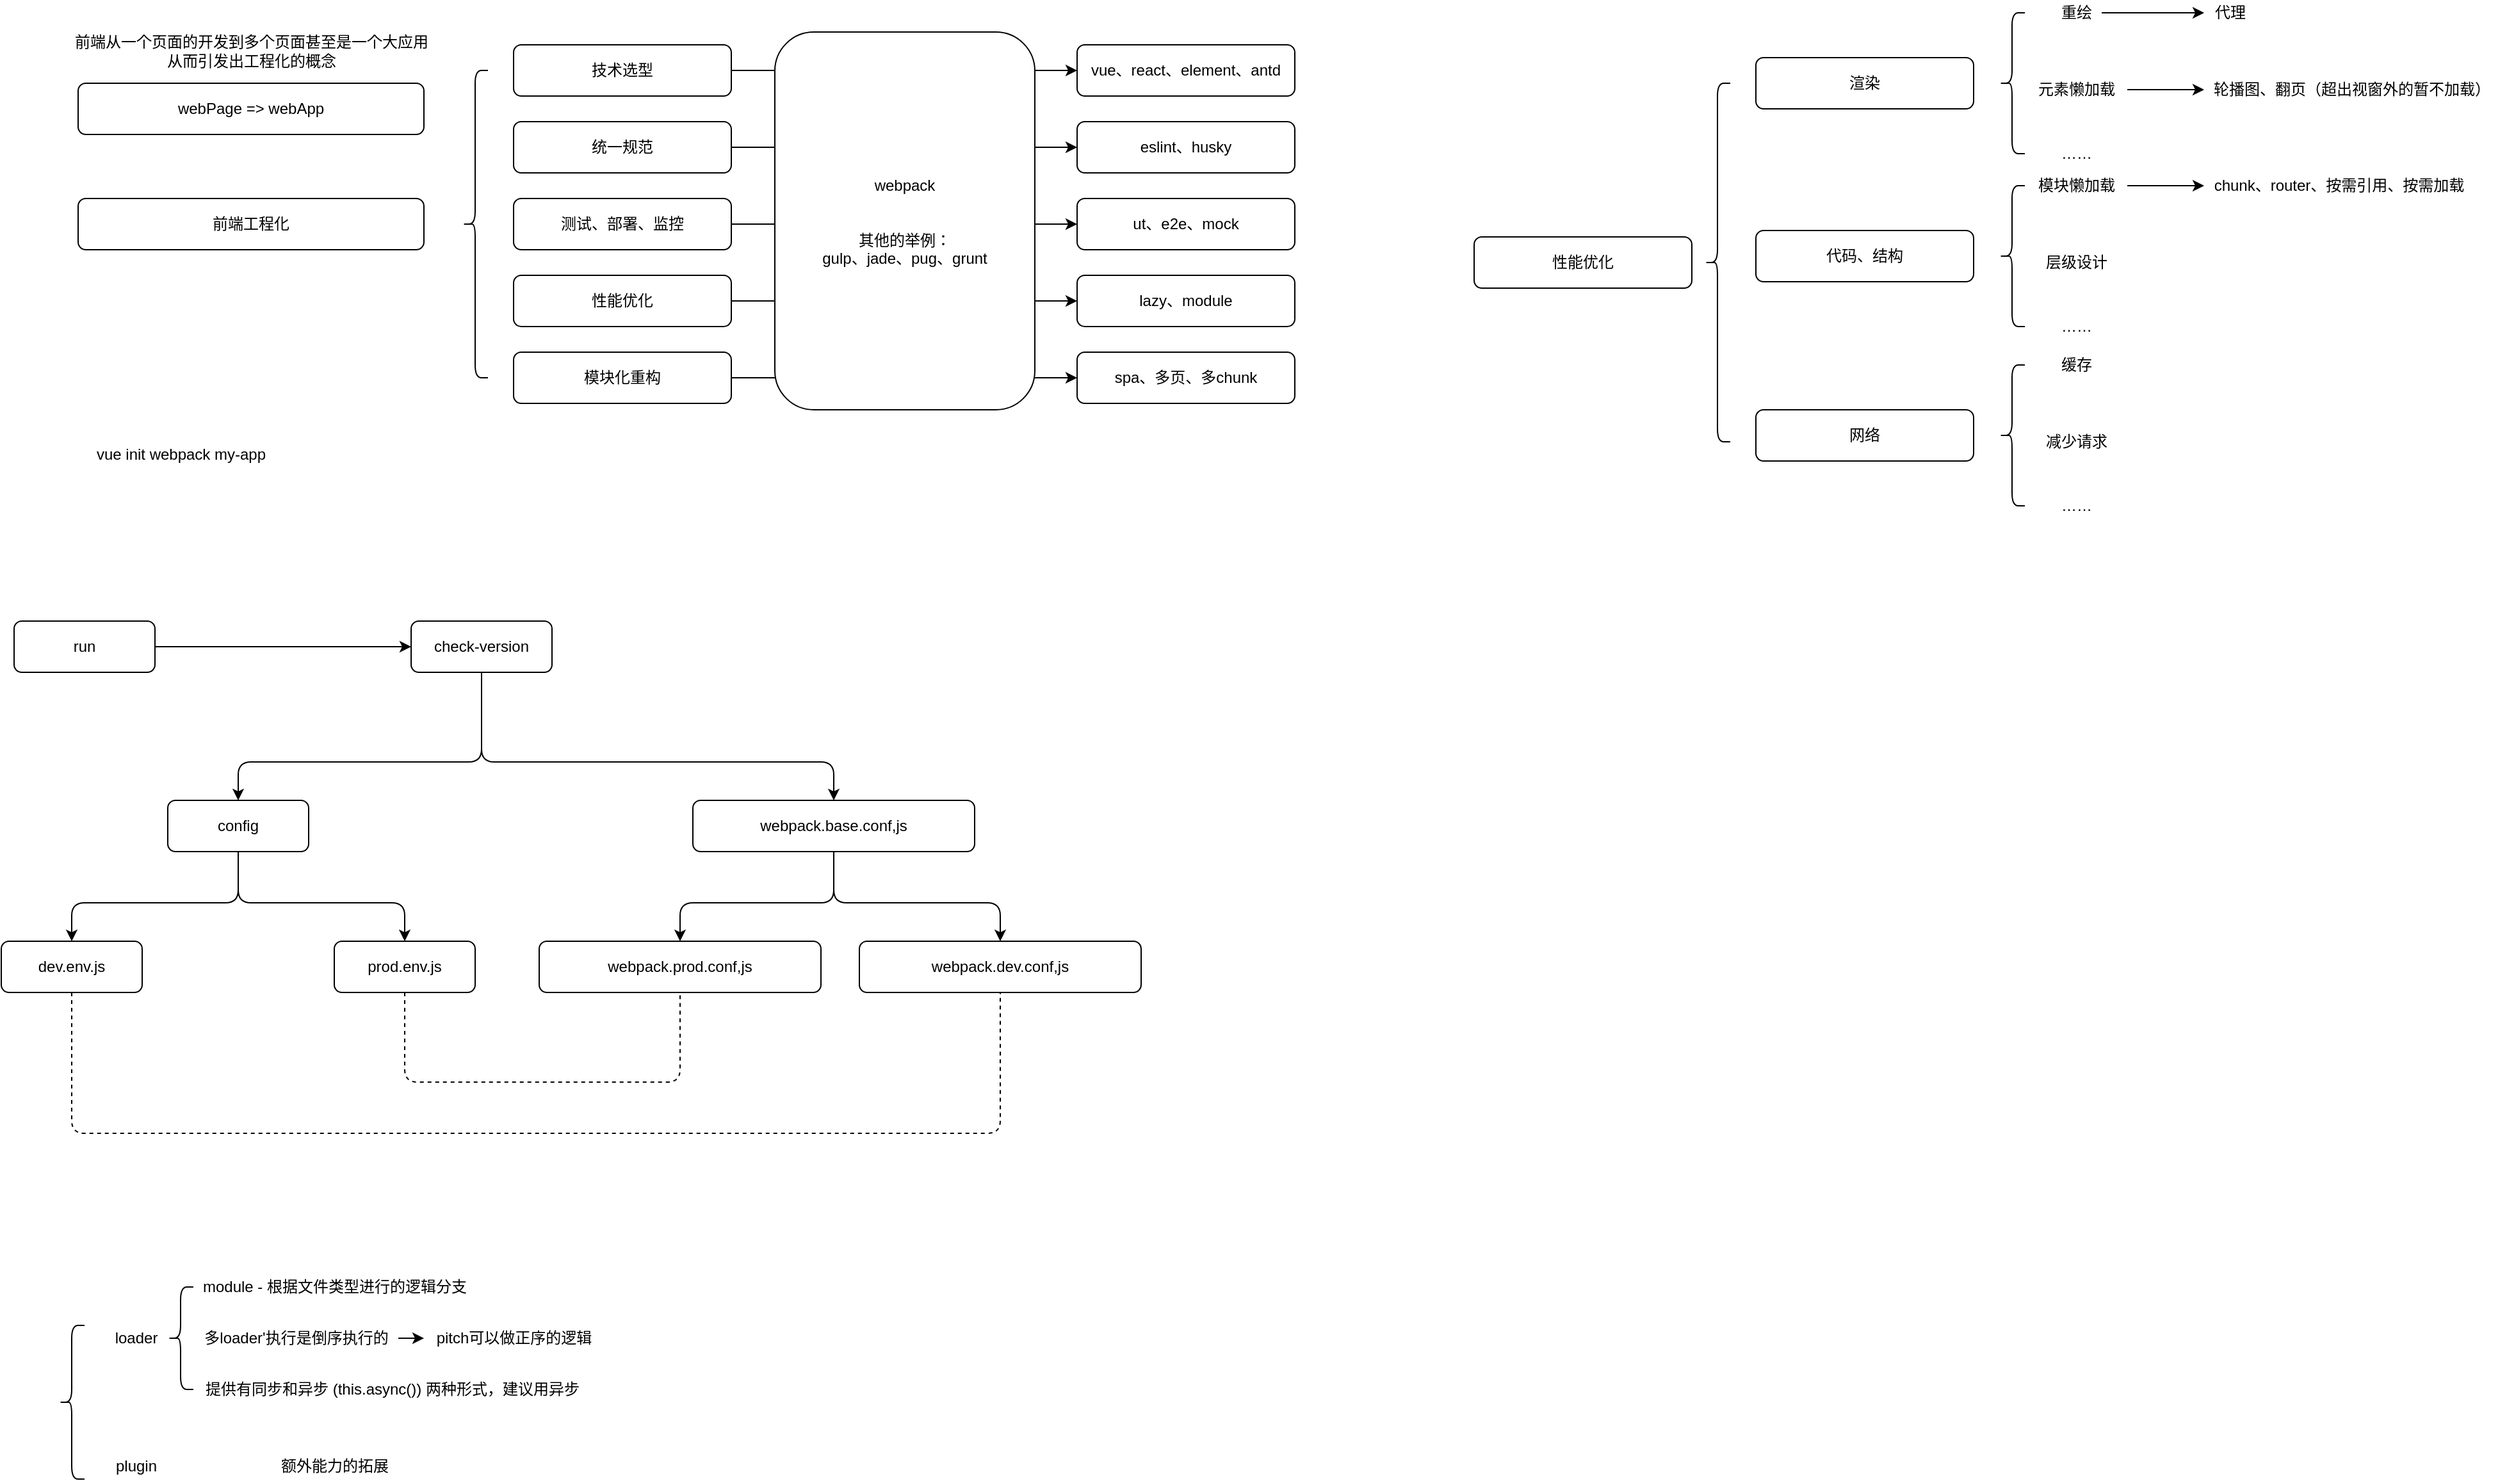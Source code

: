 <mxfile>
    <diagram id="iGTxsuhw6qYjRNyOuAMq" name="第 1 页">
        <mxGraphModel dx="630" dy="1563" grid="1" gridSize="10" guides="1" tooltips="1" connect="1" arrows="1" fold="1" page="1" pageScale="1" pageWidth="827" pageHeight="1169" math="0" shadow="0">
            <root>
                <mxCell id="0"/>
                <mxCell id="1" parent="0"/>
                <mxCell id="2" value="webPage =&amp;gt; webApp" style="rounded=1;whiteSpace=wrap;html=1;" parent="1" vertex="1">
                    <mxGeometry x="80" y="50" width="270" height="40" as="geometry"/>
                </mxCell>
                <mxCell id="3" value="前端从一个页面的开发到多个页面甚至是一个大应用&lt;br&gt;从而引发出工程化的概念" style="text;html=1;align=center;verticalAlign=middle;resizable=0;points=[];autosize=1;strokeColor=none;fillColor=none;" parent="1" vertex="1">
                    <mxGeometry x="70" y="10" width="290" height="30" as="geometry"/>
                </mxCell>
                <mxCell id="4" value="前端工程化" style="rounded=1;whiteSpace=wrap;html=1;" parent="1" vertex="1">
                    <mxGeometry x="80" y="140" width="270" height="40" as="geometry"/>
                </mxCell>
                <mxCell id="16" style="edgeStyle=none;html=1;exitX=1;exitY=0.5;exitDx=0;exitDy=0;entryX=0;entryY=0.5;entryDx=0;entryDy=0;" parent="1" source="5" target="11" edge="1">
                    <mxGeometry relative="1" as="geometry"/>
                </mxCell>
                <mxCell id="5" value="技术选型" style="rounded=1;whiteSpace=wrap;html=1;" parent="1" vertex="1">
                    <mxGeometry x="420" y="20" width="170" height="40" as="geometry"/>
                </mxCell>
                <mxCell id="23" style="edgeStyle=none;html=1;exitX=1;exitY=0.5;exitDx=0;exitDy=0;entryX=0;entryY=0.5;entryDx=0;entryDy=0;" parent="1" source="6" target="12" edge="1">
                    <mxGeometry relative="1" as="geometry"/>
                </mxCell>
                <mxCell id="6" value="统一规范" style="rounded=1;whiteSpace=wrap;html=1;" parent="1" vertex="1">
                    <mxGeometry x="420" y="80" width="170" height="40" as="geometry"/>
                </mxCell>
                <mxCell id="7" value="" style="shape=curlyBracket;whiteSpace=wrap;html=1;rounded=1;" parent="1" vertex="1">
                    <mxGeometry x="380" y="40" width="20" height="240" as="geometry"/>
                </mxCell>
                <mxCell id="18" value="" style="edgeStyle=none;html=1;" parent="1" source="8" target="13" edge="1">
                    <mxGeometry relative="1" as="geometry"/>
                </mxCell>
                <mxCell id="8" value="测试、部署、监控" style="rounded=1;whiteSpace=wrap;html=1;" parent="1" vertex="1">
                    <mxGeometry x="420" y="140" width="170" height="40" as="geometry"/>
                </mxCell>
                <mxCell id="19" value="" style="edgeStyle=none;html=1;" parent="1" source="9" target="14" edge="1">
                    <mxGeometry relative="1" as="geometry"/>
                </mxCell>
                <mxCell id="9" value="性能优化" style="rounded=1;whiteSpace=wrap;html=1;" parent="1" vertex="1">
                    <mxGeometry x="420" y="200" width="170" height="40" as="geometry"/>
                </mxCell>
                <mxCell id="20" value="" style="edgeStyle=none;html=1;" parent="1" source="10" target="15" edge="1">
                    <mxGeometry relative="1" as="geometry"/>
                </mxCell>
                <mxCell id="10" value="模块化重构" style="rounded=1;whiteSpace=wrap;html=1;" parent="1" vertex="1">
                    <mxGeometry x="420" y="260" width="170" height="40" as="geometry"/>
                </mxCell>
                <mxCell id="11" value="vue、react、element、antd" style="rounded=1;whiteSpace=wrap;html=1;" parent="1" vertex="1">
                    <mxGeometry x="860" y="20" width="170" height="40" as="geometry"/>
                </mxCell>
                <mxCell id="12" value="eslint、husky" style="rounded=1;whiteSpace=wrap;html=1;" parent="1" vertex="1">
                    <mxGeometry x="860" y="80" width="170" height="40" as="geometry"/>
                </mxCell>
                <mxCell id="13" value="ut、e2e、mock" style="rounded=1;whiteSpace=wrap;html=1;" parent="1" vertex="1">
                    <mxGeometry x="860" y="140" width="170" height="40" as="geometry"/>
                </mxCell>
                <mxCell id="14" value="lazy、module" style="rounded=1;whiteSpace=wrap;html=1;" parent="1" vertex="1">
                    <mxGeometry x="860" y="200" width="170" height="40" as="geometry"/>
                </mxCell>
                <mxCell id="15" value="spa、多页、多chunk" style="rounded=1;whiteSpace=wrap;html=1;" parent="1" vertex="1">
                    <mxGeometry x="860" y="260" width="170" height="40" as="geometry"/>
                </mxCell>
                <mxCell id="21" value="webpack&lt;br&gt;&lt;br&gt;&lt;br&gt;其他的举例：&lt;br&gt;gulp、jade、pug、grunt" style="rounded=1;whiteSpace=wrap;html=1;" parent="1" vertex="1">
                    <mxGeometry x="624" y="10" width="203" height="295" as="geometry"/>
                </mxCell>
                <mxCell id="40" style="edgeStyle=none;html=1;exitX=1;exitY=0.5;exitDx=0;exitDy=0;entryX=0;entryY=0.5;entryDx=0;entryDy=0;" parent="1" source="24" target="25" edge="1">
                    <mxGeometry relative="1" as="geometry"/>
                </mxCell>
                <mxCell id="24" value="run" style="rounded=1;whiteSpace=wrap;html=1;" parent="1" vertex="1">
                    <mxGeometry x="30" y="470" width="110" height="40" as="geometry"/>
                </mxCell>
                <mxCell id="36" style="edgeStyle=none;html=1;exitX=0.5;exitY=1;exitDx=0;exitDy=0;entryX=0.5;entryY=0;entryDx=0;entryDy=0;" parent="1" source="25" target="26" edge="1">
                    <mxGeometry relative="1" as="geometry">
                        <Array as="points">
                            <mxPoint x="395" y="580"/>
                            <mxPoint x="205" y="580"/>
                        </Array>
                    </mxGeometry>
                </mxCell>
                <mxCell id="37" style="edgeStyle=none;html=1;exitX=0.5;exitY=1;exitDx=0;exitDy=0;entryX=0.5;entryY=0;entryDx=0;entryDy=0;" parent="1" source="25" target="27" edge="1">
                    <mxGeometry relative="1" as="geometry">
                        <Array as="points">
                            <mxPoint x="395" y="580"/>
                            <mxPoint x="670" y="580"/>
                        </Array>
                    </mxGeometry>
                </mxCell>
                <mxCell id="25" value="check-version" style="rounded=1;whiteSpace=wrap;html=1;" parent="1" vertex="1">
                    <mxGeometry x="340" y="470" width="110" height="40" as="geometry"/>
                </mxCell>
                <mxCell id="34" style="edgeStyle=none;html=1;exitX=0.5;exitY=1;exitDx=0;exitDy=0;entryX=0.5;entryY=0;entryDx=0;entryDy=0;" parent="1" source="26" target="28" edge="1">
                    <mxGeometry relative="1" as="geometry">
                        <Array as="points">
                            <mxPoint x="205" y="690"/>
                            <mxPoint x="75" y="690"/>
                        </Array>
                    </mxGeometry>
                </mxCell>
                <mxCell id="35" style="edgeStyle=none;html=1;exitX=0.5;exitY=1;exitDx=0;exitDy=0;entryX=0.5;entryY=0;entryDx=0;entryDy=0;" parent="1" source="26" target="29" edge="1">
                    <mxGeometry relative="1" as="geometry">
                        <Array as="points">
                            <mxPoint x="205" y="690"/>
                            <mxPoint x="335" y="690"/>
                        </Array>
                    </mxGeometry>
                </mxCell>
                <mxCell id="26" value="config" style="rounded=1;whiteSpace=wrap;html=1;" parent="1" vertex="1">
                    <mxGeometry x="150" y="610" width="110" height="40" as="geometry"/>
                </mxCell>
                <mxCell id="32" style="edgeStyle=none;html=1;exitX=0.5;exitY=1;exitDx=0;exitDy=0;entryX=0.5;entryY=0;entryDx=0;entryDy=0;" parent="1" source="27" target="30" edge="1">
                    <mxGeometry relative="1" as="geometry">
                        <Array as="points">
                            <mxPoint x="670" y="690"/>
                            <mxPoint x="550" y="690"/>
                        </Array>
                    </mxGeometry>
                </mxCell>
                <mxCell id="33" style="edgeStyle=none;html=1;exitX=0.5;exitY=1;exitDx=0;exitDy=0;entryX=0.5;entryY=0;entryDx=0;entryDy=0;" parent="1" source="27" target="31" edge="1">
                    <mxGeometry relative="1" as="geometry">
                        <Array as="points">
                            <mxPoint x="670" y="690"/>
                            <mxPoint x="800" y="690"/>
                        </Array>
                    </mxGeometry>
                </mxCell>
                <mxCell id="27" value="webpack.base.conf,js" style="rounded=1;whiteSpace=wrap;html=1;" parent="1" vertex="1">
                    <mxGeometry x="560" y="610" width="220" height="40" as="geometry"/>
                </mxCell>
                <mxCell id="28" value="dev.env.js" style="rounded=1;whiteSpace=wrap;html=1;" parent="1" vertex="1">
                    <mxGeometry x="20" y="720" width="110" height="40" as="geometry"/>
                </mxCell>
                <mxCell id="29" value="prod.env.js" style="rounded=1;whiteSpace=wrap;html=1;" parent="1" vertex="1">
                    <mxGeometry x="280" y="720" width="110" height="40" as="geometry"/>
                </mxCell>
                <mxCell id="30" value="webpack.prod.conf,js" style="rounded=1;whiteSpace=wrap;html=1;" parent="1" vertex="1">
                    <mxGeometry x="440" y="720" width="220" height="40" as="geometry"/>
                </mxCell>
                <mxCell id="31" value="webpack.dev.conf,js" style="rounded=1;whiteSpace=wrap;html=1;" parent="1" vertex="1">
                    <mxGeometry x="690" y="720" width="220" height="40" as="geometry"/>
                </mxCell>
                <mxCell id="38" value="" style="endArrow=none;dashed=1;html=1;entryX=0.5;entryY=1;entryDx=0;entryDy=0;exitX=0.5;exitY=1;exitDx=0;exitDy=0;" parent="1" source="29" target="30" edge="1">
                    <mxGeometry width="50" height="50" relative="1" as="geometry">
                        <mxPoint x="320" y="830" as="sourcePoint"/>
                        <mxPoint x="190" y="740" as="targetPoint"/>
                        <Array as="points">
                            <mxPoint x="335" y="830"/>
                            <mxPoint x="550" y="830"/>
                        </Array>
                    </mxGeometry>
                </mxCell>
                <mxCell id="39" value="" style="endArrow=none;dashed=1;html=1;entryX=0.5;entryY=1;entryDx=0;entryDy=0;exitX=0.5;exitY=1;exitDx=0;exitDy=0;" parent="1" source="28" target="31" edge="1">
                    <mxGeometry width="50" height="50" relative="1" as="geometry">
                        <mxPoint x="330" y="800" as="sourcePoint"/>
                        <mxPoint x="545" y="800" as="targetPoint"/>
                        <Array as="points">
                            <mxPoint x="75" y="870"/>
                            <mxPoint x="800" y="870"/>
                        </Array>
                    </mxGeometry>
                </mxCell>
                <mxCell id="41" value="性能优化" style="rounded=1;whiteSpace=wrap;html=1;" parent="1" vertex="1">
                    <mxGeometry x="1170" y="170" width="170" height="40" as="geometry"/>
                </mxCell>
                <mxCell id="42" value="" style="shape=curlyBracket;whiteSpace=wrap;html=1;rounded=1;" parent="1" vertex="1">
                    <mxGeometry x="1350" y="50" width="20" height="280" as="geometry"/>
                </mxCell>
                <mxCell id="43" value="渲染" style="rounded=1;whiteSpace=wrap;html=1;" parent="1" vertex="1">
                    <mxGeometry x="1390" y="30" width="170" height="40" as="geometry"/>
                </mxCell>
                <mxCell id="44" value="" style="shape=curlyBracket;whiteSpace=wrap;html=1;rounded=1;" parent="1" vertex="1">
                    <mxGeometry x="1580" y="-5" width="20" height="110" as="geometry"/>
                </mxCell>
                <mxCell id="47" value="" style="edgeStyle=none;html=1;" parent="1" source="45" target="46" edge="1">
                    <mxGeometry relative="1" as="geometry"/>
                </mxCell>
                <mxCell id="45" value="重绘" style="text;html=1;align=center;verticalAlign=middle;resizable=0;points=[];autosize=1;strokeColor=none;fillColor=none;" parent="1" vertex="1">
                    <mxGeometry x="1620" y="-15" width="40" height="20" as="geometry"/>
                </mxCell>
                <mxCell id="46" value="代理" style="text;html=1;align=center;verticalAlign=middle;resizable=0;points=[];autosize=1;strokeColor=none;fillColor=none;" parent="1" vertex="1">
                    <mxGeometry x="1740" y="-15" width="40" height="20" as="geometry"/>
                </mxCell>
                <mxCell id="50" value="" style="edgeStyle=none;html=1;" parent="1" source="48" target="49" edge="1">
                    <mxGeometry relative="1" as="geometry"/>
                </mxCell>
                <mxCell id="48" value="元素懒加载" style="text;html=1;align=center;verticalAlign=middle;resizable=0;points=[];autosize=1;strokeColor=none;fillColor=none;" parent="1" vertex="1">
                    <mxGeometry x="1600" y="45" width="80" height="20" as="geometry"/>
                </mxCell>
                <mxCell id="49" value="轮播图、翻页（超出视窗外的暂不加载）" style="text;html=1;align=center;verticalAlign=middle;resizable=0;points=[];autosize=1;strokeColor=none;fillColor=none;" parent="1" vertex="1">
                    <mxGeometry x="1740" y="45" width="230" height="20" as="geometry"/>
                </mxCell>
                <mxCell id="51" value="……" style="text;html=1;align=center;verticalAlign=middle;resizable=0;points=[];autosize=1;strokeColor=none;fillColor=none;" parent="1" vertex="1">
                    <mxGeometry x="1620" y="95" width="40" height="20" as="geometry"/>
                </mxCell>
                <mxCell id="52" value="代码、结构" style="rounded=1;whiteSpace=wrap;html=1;" vertex="1" parent="1">
                    <mxGeometry x="1390" y="165" width="170" height="40" as="geometry"/>
                </mxCell>
                <mxCell id="53" value="" style="shape=curlyBracket;whiteSpace=wrap;html=1;rounded=1;" vertex="1" parent="1">
                    <mxGeometry x="1580" y="130" width="20" height="110" as="geometry"/>
                </mxCell>
                <mxCell id="54" value="" style="edgeStyle=none;html=1;" edge="1" parent="1" source="55" target="56">
                    <mxGeometry relative="1" as="geometry"/>
                </mxCell>
                <mxCell id="55" value="模块懒加载" style="text;html=1;align=center;verticalAlign=middle;resizable=0;points=[];autosize=1;strokeColor=none;fillColor=none;" vertex="1" parent="1">
                    <mxGeometry x="1600" y="120" width="80" height="20" as="geometry"/>
                </mxCell>
                <mxCell id="56" value="chunk、router、按需引用、按需加载" style="text;html=1;align=center;verticalAlign=middle;resizable=0;points=[];autosize=1;strokeColor=none;fillColor=none;" vertex="1" parent="1">
                    <mxGeometry x="1740" y="120" width="210" height="20" as="geometry"/>
                </mxCell>
                <mxCell id="58" value="层级设计" style="text;html=1;align=center;verticalAlign=middle;resizable=0;points=[];autosize=1;strokeColor=none;fillColor=none;" vertex="1" parent="1">
                    <mxGeometry x="1610" y="180" width="60" height="20" as="geometry"/>
                </mxCell>
                <mxCell id="60" value="……" style="text;html=1;align=center;verticalAlign=middle;resizable=0;points=[];autosize=1;strokeColor=none;fillColor=none;" vertex="1" parent="1">
                    <mxGeometry x="1620" y="230" width="40" height="20" as="geometry"/>
                </mxCell>
                <mxCell id="61" value="网络" style="rounded=1;whiteSpace=wrap;html=1;" vertex="1" parent="1">
                    <mxGeometry x="1390" y="305" width="170" height="40" as="geometry"/>
                </mxCell>
                <mxCell id="62" value="" style="shape=curlyBracket;whiteSpace=wrap;html=1;rounded=1;" vertex="1" parent="1">
                    <mxGeometry x="1580" y="270" width="20" height="110" as="geometry"/>
                </mxCell>
                <mxCell id="64" value="缓存" style="text;html=1;align=center;verticalAlign=middle;resizable=0;points=[];autosize=1;strokeColor=none;fillColor=none;" vertex="1" parent="1">
                    <mxGeometry x="1620" y="260" width="40" height="20" as="geometry"/>
                </mxCell>
                <mxCell id="66" value="减少请求" style="text;html=1;align=center;verticalAlign=middle;resizable=0;points=[];autosize=1;strokeColor=none;fillColor=none;" vertex="1" parent="1">
                    <mxGeometry x="1610" y="320" width="60" height="20" as="geometry"/>
                </mxCell>
                <mxCell id="67" value="……" style="text;html=1;align=center;verticalAlign=middle;resizable=0;points=[];autosize=1;strokeColor=none;fillColor=none;" vertex="1" parent="1">
                    <mxGeometry x="1620" y="370" width="40" height="20" as="geometry"/>
                </mxCell>
                <mxCell id="71" value="vue init webpack my-app" style="text;html=1;align=center;verticalAlign=middle;resizable=0;points=[];autosize=1;strokeColor=none;fillColor=none;" vertex="1" parent="1">
                    <mxGeometry x="85" y="330" width="150" height="20" as="geometry"/>
                </mxCell>
                <mxCell id="72" value="" style="shape=curlyBracket;whiteSpace=wrap;html=1;rounded=1;" vertex="1" parent="1">
                    <mxGeometry x="65" y="1020" width="20" height="120" as="geometry"/>
                </mxCell>
                <mxCell id="73" value="loader" style="text;html=1;align=center;verticalAlign=middle;resizable=0;points=[];autosize=1;strokeColor=none;fillColor=none;" vertex="1" parent="1">
                    <mxGeometry x="100" y="1020" width="50" height="20" as="geometry"/>
                </mxCell>
                <mxCell id="74" value="plugin" style="text;html=1;align=center;verticalAlign=middle;resizable=0;points=[];autosize=1;strokeColor=none;fillColor=none;" vertex="1" parent="1">
                    <mxGeometry x="100" y="1120" width="50" height="20" as="geometry"/>
                </mxCell>
                <mxCell id="75" value="module - 根据文件类型进行的逻辑分支" style="text;html=1;align=center;verticalAlign=middle;resizable=0;points=[];autosize=1;strokeColor=none;fillColor=none;" vertex="1" parent="1">
                    <mxGeometry x="170" y="980" width="220" height="20" as="geometry"/>
                </mxCell>
                <mxCell id="76" value="额外能力的拓展" style="text;html=1;align=center;verticalAlign=middle;resizable=0;points=[];autosize=1;strokeColor=none;fillColor=none;" vertex="1" parent="1">
                    <mxGeometry x="230" y="1120" width="100" height="20" as="geometry"/>
                </mxCell>
                <mxCell id="79" value="" style="edgeStyle=none;html=1;" edge="1" parent="1" source="77" target="78">
                    <mxGeometry relative="1" as="geometry"/>
                </mxCell>
                <mxCell id="77" value="多loader'执行是倒序执行的" style="text;html=1;align=center;verticalAlign=middle;resizable=0;points=[];autosize=1;strokeColor=none;fillColor=none;" vertex="1" parent="1">
                    <mxGeometry x="170" y="1020" width="160" height="20" as="geometry"/>
                </mxCell>
                <mxCell id="78" value="pitch可以做正序的逻辑" style="text;html=1;align=center;verticalAlign=middle;resizable=0;points=[];autosize=1;strokeColor=none;fillColor=none;" vertex="1" parent="1">
                    <mxGeometry x="350" y="1020" width="140" height="20" as="geometry"/>
                </mxCell>
                <mxCell id="80" value="提供有同步和异步 (this.async()) 两种形式，建议用异步" style="text;html=1;align=center;verticalAlign=middle;resizable=0;points=[];autosize=1;strokeColor=none;fillColor=none;" vertex="1" parent="1">
                    <mxGeometry x="170" y="1060" width="310" height="20" as="geometry"/>
                </mxCell>
                <mxCell id="81" value="" style="shape=curlyBracket;whiteSpace=wrap;html=1;rounded=1;" vertex="1" parent="1">
                    <mxGeometry x="150" y="990" width="20" height="80" as="geometry"/>
                </mxCell>
            </root>
        </mxGraphModel>
    </diagram>
</mxfile>